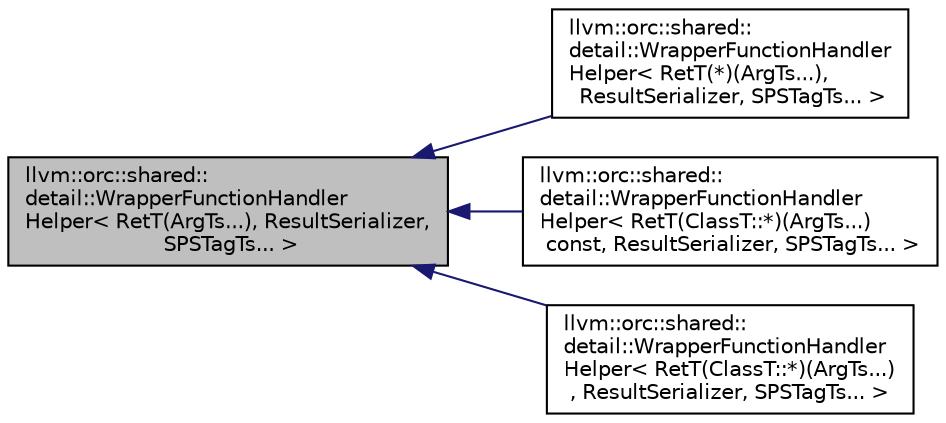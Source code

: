 digraph "llvm::orc::shared::detail::WrapperFunctionHandlerHelper&lt; RetT(ArgTs...), ResultSerializer, SPSTagTs... &gt;"
{
 // LATEX_PDF_SIZE
  bgcolor="transparent";
  edge [fontname="Helvetica",fontsize="10",labelfontname="Helvetica",labelfontsize="10"];
  node [fontname="Helvetica",fontsize="10",shape=record];
  rankdir="LR";
  Node1 [label="llvm::orc::shared::\ldetail::WrapperFunctionHandler\lHelper\< RetT(ArgTs...), ResultSerializer,\l SPSTagTs... \>",height=0.2,width=0.4,color="black", fillcolor="grey75", style="filled", fontcolor="black",tooltip=" "];
  Node1 -> Node2 [dir="back",color="midnightblue",fontsize="10",style="solid",fontname="Helvetica"];
  Node2 [label="llvm::orc::shared::\ldetail::WrapperFunctionHandler\lHelper\< RetT(*)(ArgTs...),\l ResultSerializer, SPSTagTs... \>",height=0.2,width=0.4,color="black",URL="$classllvm_1_1orc_1_1shared_1_1detail_1_1WrapperFunctionHandlerHelper_3_01RetT_07_5_08_07ArgTs_8_c21b2933515a513181e2be47352c875d.html",tooltip=" "];
  Node1 -> Node3 [dir="back",color="midnightblue",fontsize="10",style="solid",fontname="Helvetica"];
  Node3 [label="llvm::orc::shared::\ldetail::WrapperFunctionHandler\lHelper\< RetT(ClassT::*)(ArgTs...)\l const, ResultSerializer, SPSTagTs... \>",height=0.2,width=0.4,color="black",URL="$classllvm_1_1orc_1_1shared_1_1detail_1_1WrapperFunctionHandlerHelper_3_01RetT_07ClassT_1_1_5_08_eb80b899f2d9fa1cf65e081ab15ea82d.html",tooltip=" "];
  Node1 -> Node4 [dir="back",color="midnightblue",fontsize="10",style="solid",fontname="Helvetica"];
  Node4 [label="llvm::orc::shared::\ldetail::WrapperFunctionHandler\lHelper\< RetT(ClassT::*)(ArgTs...)\l, ResultSerializer, SPSTagTs... \>",height=0.2,width=0.4,color="black",URL="$classllvm_1_1orc_1_1shared_1_1detail_1_1WrapperFunctionHandlerHelper_3_01RetT_07ClassT_1_1_5_08_cf32a35d90a29aa3d78c4400422ddcd9.html",tooltip=" "];
}
